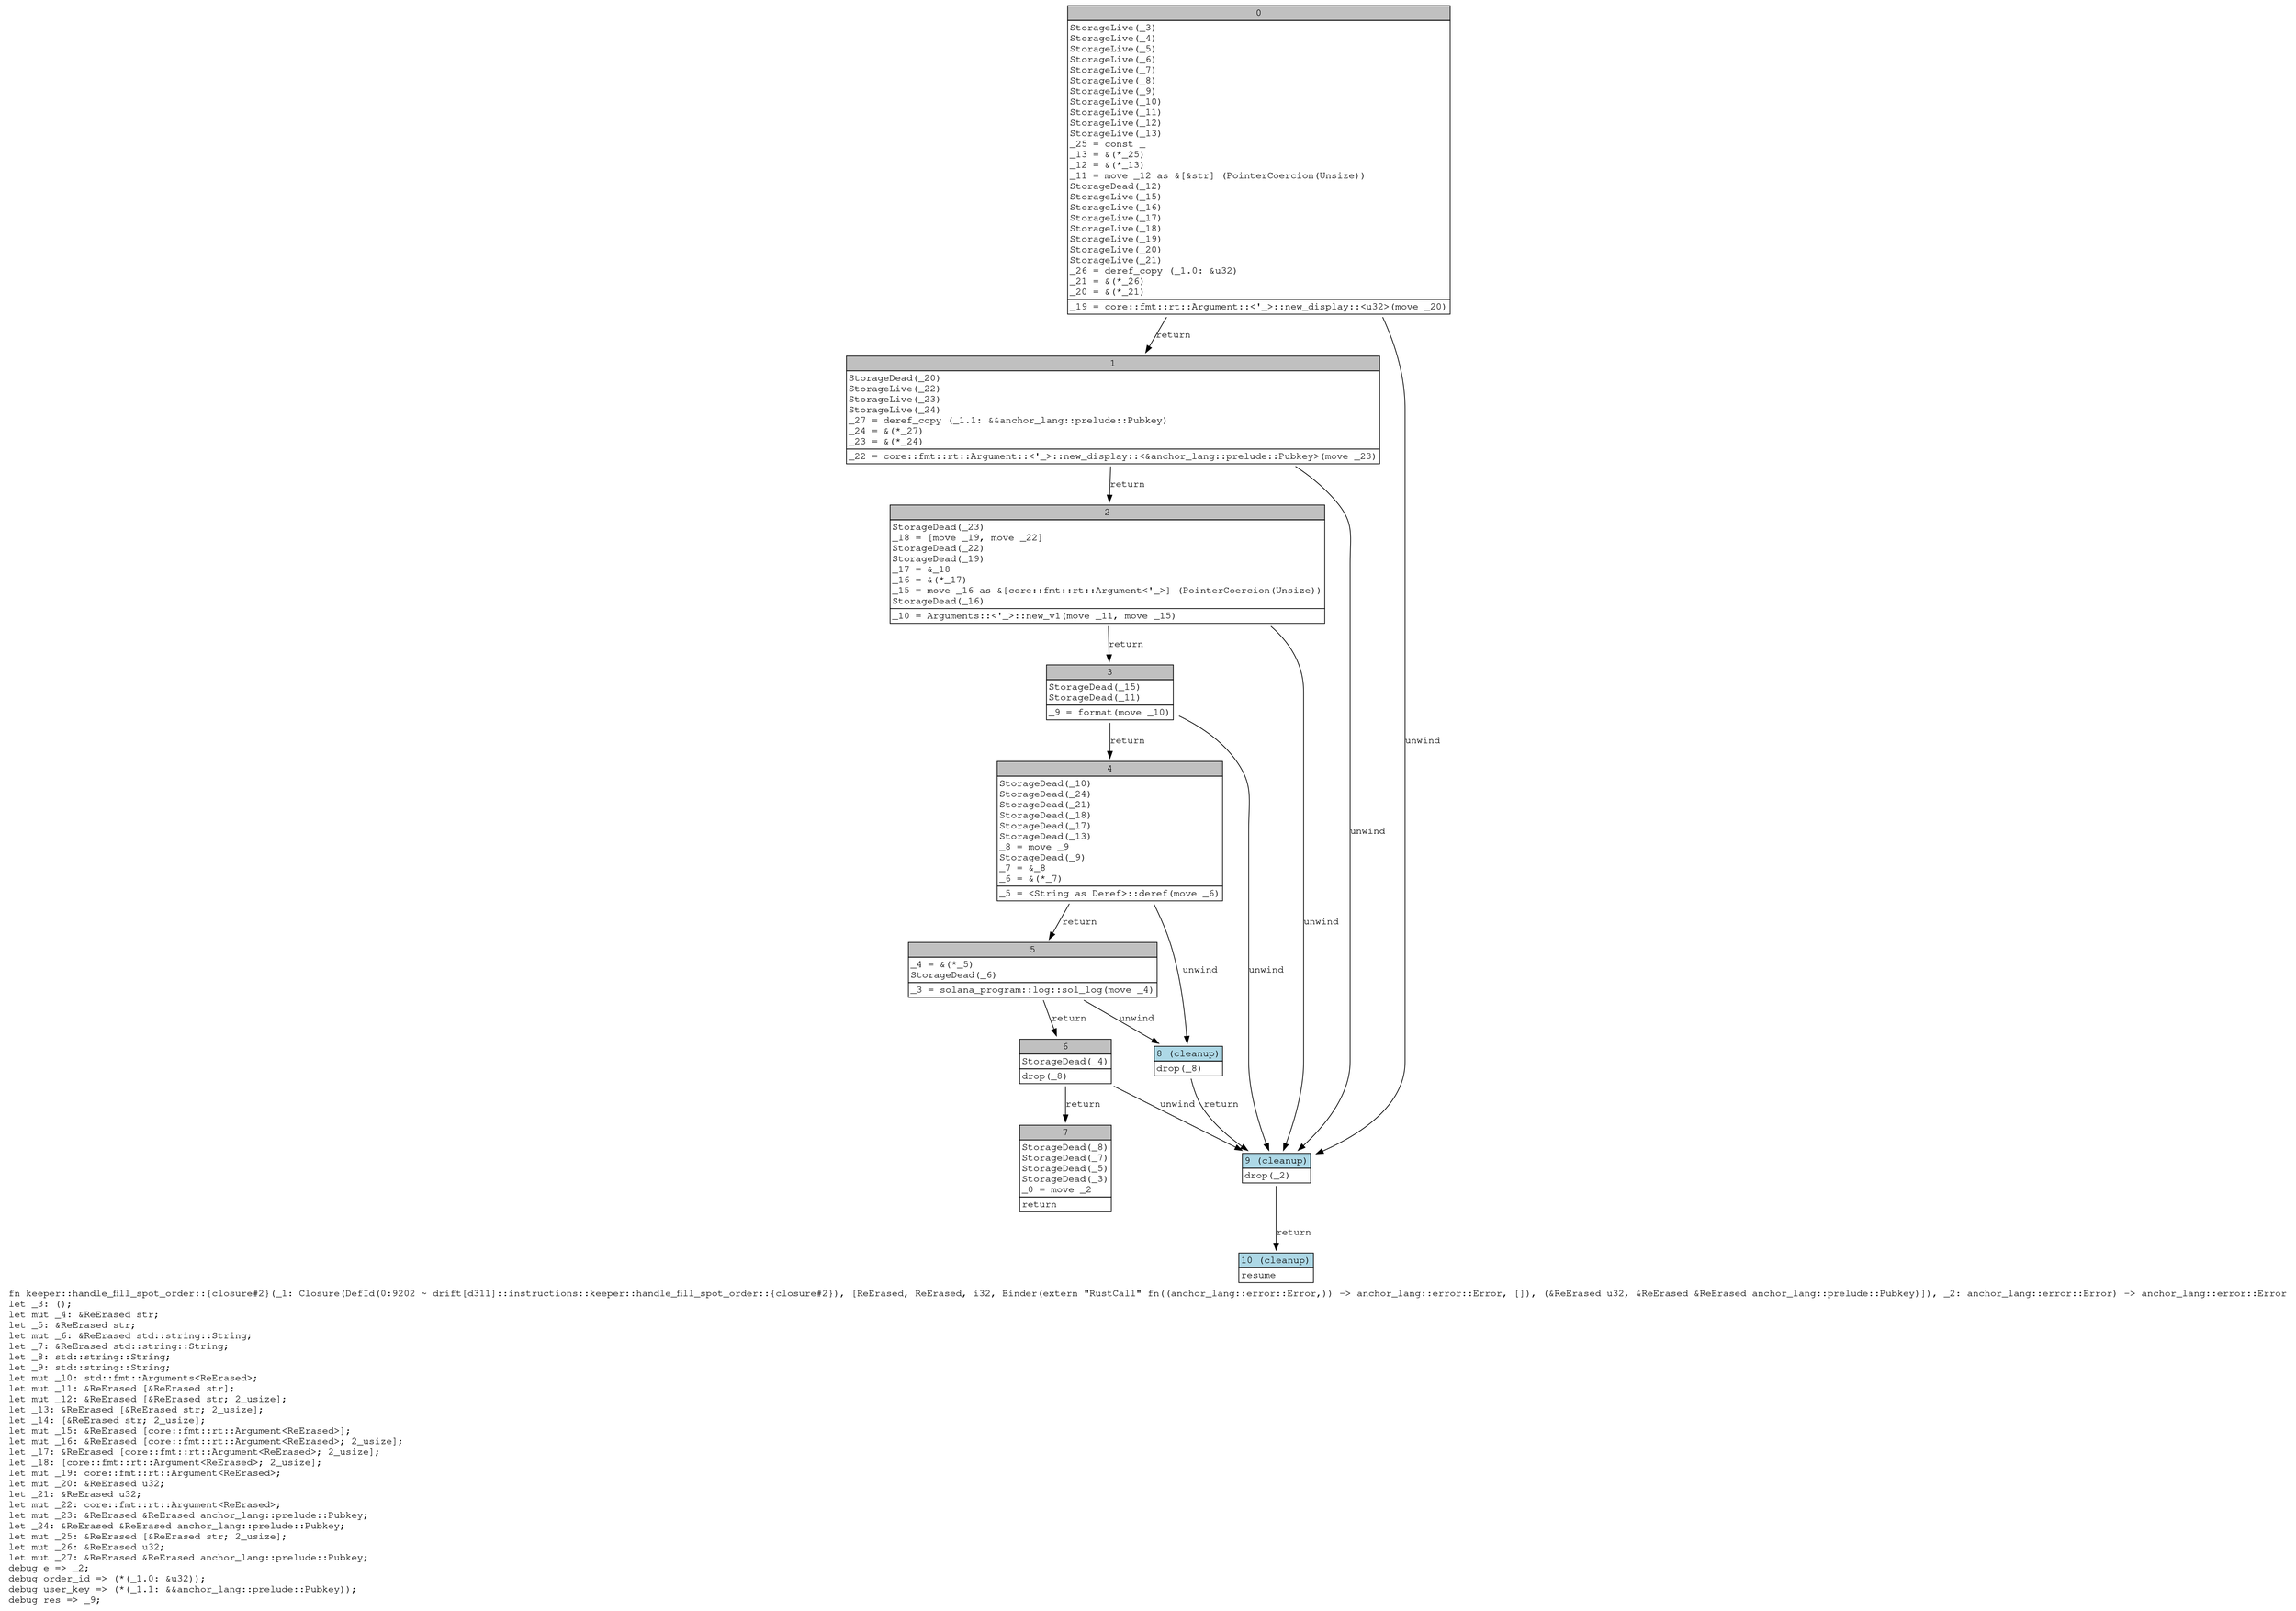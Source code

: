 digraph Mir_0_9202 {
    graph [fontname="Courier, monospace"];
    node [fontname="Courier, monospace"];
    edge [fontname="Courier, monospace"];
    label=<fn keeper::handle_fill_spot_order::{closure#2}(_1: Closure(DefId(0:9202 ~ drift[d311]::instructions::keeper::handle_fill_spot_order::{closure#2}), [ReErased, ReErased, i32, Binder(extern &quot;RustCall&quot; fn((anchor_lang::error::Error,)) -&gt; anchor_lang::error::Error, []), (&amp;ReErased u32, &amp;ReErased &amp;ReErased anchor_lang::prelude::Pubkey)]), _2: anchor_lang::error::Error) -&gt; anchor_lang::error::Error<br align="left"/>let _3: ();<br align="left"/>let mut _4: &amp;ReErased str;<br align="left"/>let _5: &amp;ReErased str;<br align="left"/>let mut _6: &amp;ReErased std::string::String;<br align="left"/>let _7: &amp;ReErased std::string::String;<br align="left"/>let _8: std::string::String;<br align="left"/>let _9: std::string::String;<br align="left"/>let mut _10: std::fmt::Arguments&lt;ReErased&gt;;<br align="left"/>let mut _11: &amp;ReErased [&amp;ReErased str];<br align="left"/>let mut _12: &amp;ReErased [&amp;ReErased str; 2_usize];<br align="left"/>let _13: &amp;ReErased [&amp;ReErased str; 2_usize];<br align="left"/>let _14: [&amp;ReErased str; 2_usize];<br align="left"/>let mut _15: &amp;ReErased [core::fmt::rt::Argument&lt;ReErased&gt;];<br align="left"/>let mut _16: &amp;ReErased [core::fmt::rt::Argument&lt;ReErased&gt;; 2_usize];<br align="left"/>let _17: &amp;ReErased [core::fmt::rt::Argument&lt;ReErased&gt;; 2_usize];<br align="left"/>let _18: [core::fmt::rt::Argument&lt;ReErased&gt;; 2_usize];<br align="left"/>let mut _19: core::fmt::rt::Argument&lt;ReErased&gt;;<br align="left"/>let mut _20: &amp;ReErased u32;<br align="left"/>let _21: &amp;ReErased u32;<br align="left"/>let mut _22: core::fmt::rt::Argument&lt;ReErased&gt;;<br align="left"/>let mut _23: &amp;ReErased &amp;ReErased anchor_lang::prelude::Pubkey;<br align="left"/>let _24: &amp;ReErased &amp;ReErased anchor_lang::prelude::Pubkey;<br align="left"/>let mut _25: &amp;ReErased [&amp;ReErased str; 2_usize];<br align="left"/>let mut _26: &amp;ReErased u32;<br align="left"/>let mut _27: &amp;ReErased &amp;ReErased anchor_lang::prelude::Pubkey;<br align="left"/>debug e =&gt; _2;<br align="left"/>debug order_id =&gt; (*(_1.0: &amp;u32));<br align="left"/>debug user_key =&gt; (*(_1.1: &amp;&amp;anchor_lang::prelude::Pubkey));<br align="left"/>debug res =&gt; _9;<br align="left"/>>;
    bb0__0_9202 [shape="none", label=<<table border="0" cellborder="1" cellspacing="0"><tr><td bgcolor="gray" align="center" colspan="1">0</td></tr><tr><td align="left" balign="left">StorageLive(_3)<br/>StorageLive(_4)<br/>StorageLive(_5)<br/>StorageLive(_6)<br/>StorageLive(_7)<br/>StorageLive(_8)<br/>StorageLive(_9)<br/>StorageLive(_10)<br/>StorageLive(_11)<br/>StorageLive(_12)<br/>StorageLive(_13)<br/>_25 = const _<br/>_13 = &amp;(*_25)<br/>_12 = &amp;(*_13)<br/>_11 = move _12 as &amp;[&amp;str] (PointerCoercion(Unsize))<br/>StorageDead(_12)<br/>StorageLive(_15)<br/>StorageLive(_16)<br/>StorageLive(_17)<br/>StorageLive(_18)<br/>StorageLive(_19)<br/>StorageLive(_20)<br/>StorageLive(_21)<br/>_26 = deref_copy (_1.0: &amp;u32)<br/>_21 = &amp;(*_26)<br/>_20 = &amp;(*_21)<br/></td></tr><tr><td align="left">_19 = core::fmt::rt::Argument::&lt;'_&gt;::new_display::&lt;u32&gt;(move _20)</td></tr></table>>];
    bb1__0_9202 [shape="none", label=<<table border="0" cellborder="1" cellspacing="0"><tr><td bgcolor="gray" align="center" colspan="1">1</td></tr><tr><td align="left" balign="left">StorageDead(_20)<br/>StorageLive(_22)<br/>StorageLive(_23)<br/>StorageLive(_24)<br/>_27 = deref_copy (_1.1: &amp;&amp;anchor_lang::prelude::Pubkey)<br/>_24 = &amp;(*_27)<br/>_23 = &amp;(*_24)<br/></td></tr><tr><td align="left">_22 = core::fmt::rt::Argument::&lt;'_&gt;::new_display::&lt;&amp;anchor_lang::prelude::Pubkey&gt;(move _23)</td></tr></table>>];
    bb2__0_9202 [shape="none", label=<<table border="0" cellborder="1" cellspacing="0"><tr><td bgcolor="gray" align="center" colspan="1">2</td></tr><tr><td align="left" balign="left">StorageDead(_23)<br/>_18 = [move _19, move _22]<br/>StorageDead(_22)<br/>StorageDead(_19)<br/>_17 = &amp;_18<br/>_16 = &amp;(*_17)<br/>_15 = move _16 as &amp;[core::fmt::rt::Argument&lt;'_&gt;] (PointerCoercion(Unsize))<br/>StorageDead(_16)<br/></td></tr><tr><td align="left">_10 = Arguments::&lt;'_&gt;::new_v1(move _11, move _15)</td></tr></table>>];
    bb3__0_9202 [shape="none", label=<<table border="0" cellborder="1" cellspacing="0"><tr><td bgcolor="gray" align="center" colspan="1">3</td></tr><tr><td align="left" balign="left">StorageDead(_15)<br/>StorageDead(_11)<br/></td></tr><tr><td align="left">_9 = format(move _10)</td></tr></table>>];
    bb4__0_9202 [shape="none", label=<<table border="0" cellborder="1" cellspacing="0"><tr><td bgcolor="gray" align="center" colspan="1">4</td></tr><tr><td align="left" balign="left">StorageDead(_10)<br/>StorageDead(_24)<br/>StorageDead(_21)<br/>StorageDead(_18)<br/>StorageDead(_17)<br/>StorageDead(_13)<br/>_8 = move _9<br/>StorageDead(_9)<br/>_7 = &amp;_8<br/>_6 = &amp;(*_7)<br/></td></tr><tr><td align="left">_5 = &lt;String as Deref&gt;::deref(move _6)</td></tr></table>>];
    bb5__0_9202 [shape="none", label=<<table border="0" cellborder="1" cellspacing="0"><tr><td bgcolor="gray" align="center" colspan="1">5</td></tr><tr><td align="left" balign="left">_4 = &amp;(*_5)<br/>StorageDead(_6)<br/></td></tr><tr><td align="left">_3 = solana_program::log::sol_log(move _4)</td></tr></table>>];
    bb6__0_9202 [shape="none", label=<<table border="0" cellborder="1" cellspacing="0"><tr><td bgcolor="gray" align="center" colspan="1">6</td></tr><tr><td align="left" balign="left">StorageDead(_4)<br/></td></tr><tr><td align="left">drop(_8)</td></tr></table>>];
    bb7__0_9202 [shape="none", label=<<table border="0" cellborder="1" cellspacing="0"><tr><td bgcolor="gray" align="center" colspan="1">7</td></tr><tr><td align="left" balign="left">StorageDead(_8)<br/>StorageDead(_7)<br/>StorageDead(_5)<br/>StorageDead(_3)<br/>_0 = move _2<br/></td></tr><tr><td align="left">return</td></tr></table>>];
    bb8__0_9202 [shape="none", label=<<table border="0" cellborder="1" cellspacing="0"><tr><td bgcolor="lightblue" align="center" colspan="1">8 (cleanup)</td></tr><tr><td align="left">drop(_8)</td></tr></table>>];
    bb9__0_9202 [shape="none", label=<<table border="0" cellborder="1" cellspacing="0"><tr><td bgcolor="lightblue" align="center" colspan="1">9 (cleanup)</td></tr><tr><td align="left">drop(_2)</td></tr></table>>];
    bb10__0_9202 [shape="none", label=<<table border="0" cellborder="1" cellspacing="0"><tr><td bgcolor="lightblue" align="center" colspan="1">10 (cleanup)</td></tr><tr><td align="left">resume</td></tr></table>>];
    bb0__0_9202 -> bb1__0_9202 [label="return"];
    bb0__0_9202 -> bb9__0_9202 [label="unwind"];
    bb1__0_9202 -> bb2__0_9202 [label="return"];
    bb1__0_9202 -> bb9__0_9202 [label="unwind"];
    bb2__0_9202 -> bb3__0_9202 [label="return"];
    bb2__0_9202 -> bb9__0_9202 [label="unwind"];
    bb3__0_9202 -> bb4__0_9202 [label="return"];
    bb3__0_9202 -> bb9__0_9202 [label="unwind"];
    bb4__0_9202 -> bb5__0_9202 [label="return"];
    bb4__0_9202 -> bb8__0_9202 [label="unwind"];
    bb5__0_9202 -> bb6__0_9202 [label="return"];
    bb5__0_9202 -> bb8__0_9202 [label="unwind"];
    bb6__0_9202 -> bb7__0_9202 [label="return"];
    bb6__0_9202 -> bb9__0_9202 [label="unwind"];
    bb8__0_9202 -> bb9__0_9202 [label="return"];
    bb9__0_9202 -> bb10__0_9202 [label="return"];
}
